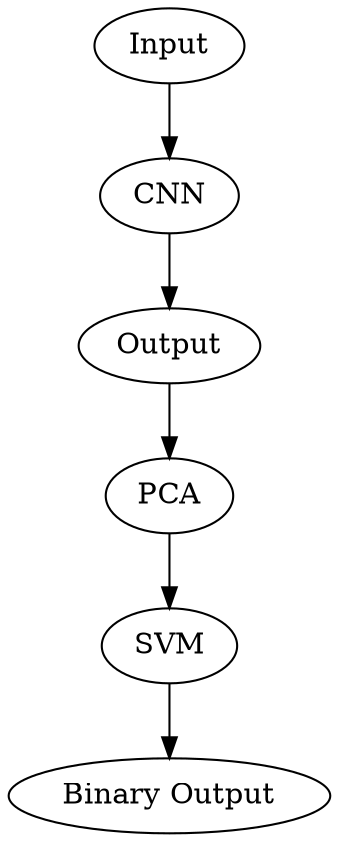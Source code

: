 // model.gv
digraph G {
	rank=same
	Input
	CNN
	Output
	PCA
	SVM
	"Binary Output"
	Input -> CNN
	CNN -> Output
	Output -> PCA
	PCA -> SVM
	SVM -> "Binary Output"
}
